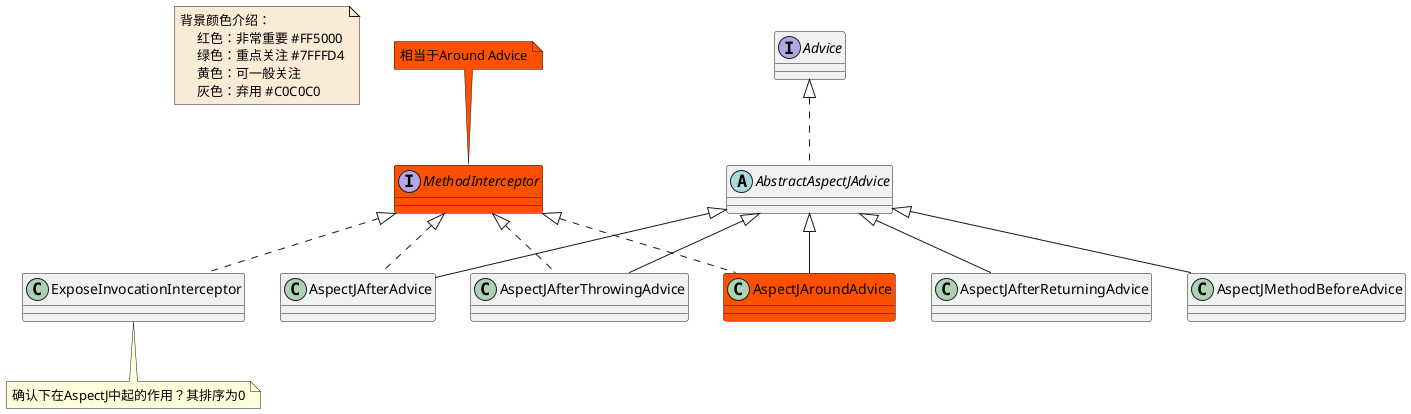 @startuml

note  as N1 #FAEBD7
   背景颜色介绍：
        红色：非常重要 #FF5000
        绿色：重点关注 #7FFFD4
        黄色：可一般关注
        灰色：弃用 #C0C0C0
end note

interface Advice
interface MethodInterceptor #FF5000
note top #FF5000: 相当于Around Advice
class ExposeInvocationInterceptor
note bottom : 确认下在AspectJ中起的作用？其排序为0

abstract class AbstractAspectJAdvice
class AspectJAfterAdvice
class AspectJAfterReturningAdvice
class AspectJAfterThrowingAdvice
class AspectJAroundAdvice #FF5000
class AspectJMethodBeforeAdvice





AbstractAspectJAdvice <|-- AspectJAfterAdvice
AbstractAspectJAdvice <|-- AspectJAfterReturningAdvice
AbstractAspectJAdvice <|-- AspectJAroundAdvice
AbstractAspectJAdvice <|-- AspectJAfterThrowingAdvice
AbstractAspectJAdvice <|-- AspectJMethodBeforeAdvice


Advice <|.. AbstractAspectJAdvice



MethodInterceptor <|.. AspectJAfterAdvice
MethodInterceptor <|.. AspectJAfterThrowingAdvice
MethodInterceptor <|.. AspectJAroundAdvice
MethodInterceptor <|.. ExposeInvocationInterceptor





@enduml